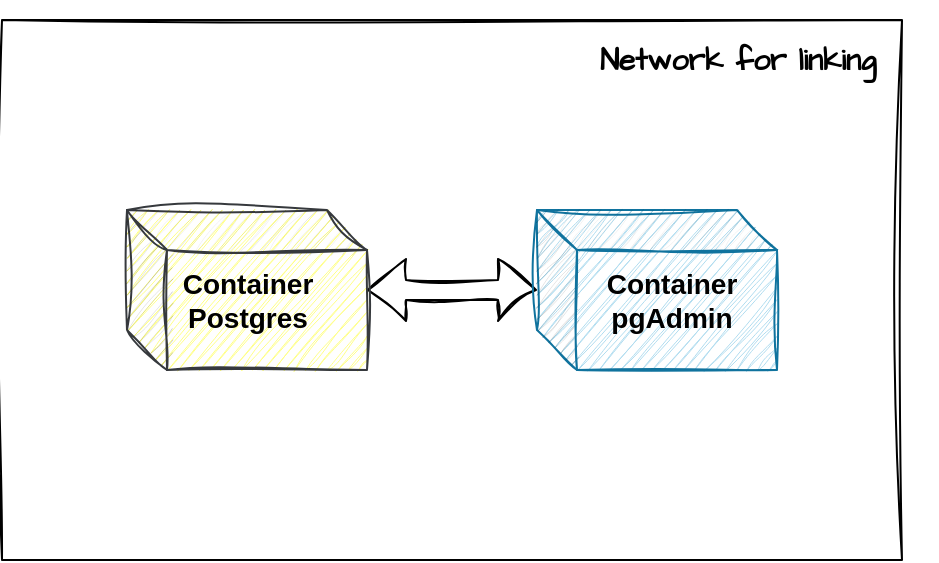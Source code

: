 <mxfile>
    <diagram id="wTZsb1V_YeJJDcbNXWzW" name="Page-1">
        <mxGraphModel dx="1146" dy="721" grid="1" gridSize="10" guides="1" tooltips="1" connect="1" arrows="1" fold="1" page="1" pageScale="1" pageWidth="850" pageHeight="1100" math="0" shadow="0">
            <root>
                <mxCell id="0"/>
                <mxCell id="1" parent="0"/>
                <mxCell id="5" value="" style="rounded=0;whiteSpace=wrap;html=1;sketch=1;curveFitting=1;jiggle=2;fillStyle=solid;" vertex="1" parent="1">
                    <mxGeometry x="200" y="240" width="450" height="270" as="geometry"/>
                </mxCell>
                <mxCell id="4" value="" style="edgeStyle=none;html=1;shape=flexArrow;startArrow=block;sketch=1;curveFitting=1;jiggle=2;" edge="1" parent="1" source="2" target="3">
                    <mxGeometry relative="1" as="geometry"/>
                </mxCell>
                <mxCell id="2" value="" style="shape=cube;whiteSpace=wrap;html=1;boundedLbl=1;backgroundOutline=1;darkOpacity=0.05;darkOpacity2=0.1;sketch=1;curveFitting=1;jiggle=2;fillColor=#ffff88;strokeColor=#36393d;" vertex="1" parent="1">
                    <mxGeometry x="262.5" y="335" width="120" height="80" as="geometry"/>
                </mxCell>
                <mxCell id="3" value="" style="shape=cube;whiteSpace=wrap;html=1;boundedLbl=1;backgroundOutline=1;darkOpacity=0.05;darkOpacity2=0.1;sketch=1;curveFitting=1;jiggle=2;fillColor=#b1ddf0;strokeColor=#10739e;" vertex="1" parent="1">
                    <mxGeometry x="467.5" y="335" width="120" height="80" as="geometry"/>
                </mxCell>
                <mxCell id="6" value="&lt;b&gt;&lt;font style=&quot;font-size: 14px;&quot;&gt;Container Postgres&lt;/font&gt;&lt;/b&gt;" style="text;html=1;strokeColor=none;fillColor=none;align=center;verticalAlign=middle;whiteSpace=wrap;rounded=0;sketch=1;curveFitting=1;jiggle=2;" vertex="1" parent="1">
                    <mxGeometry x="277.5" y="350" width="90" height="60" as="geometry"/>
                </mxCell>
                <mxCell id="7" value="&lt;b&gt;&lt;font style=&quot;font-size: 14px;&quot;&gt;Container pgAdmin&lt;/font&gt;&lt;/b&gt;" style="text;html=1;strokeColor=none;fillColor=none;align=center;verticalAlign=middle;whiteSpace=wrap;rounded=0;sketch=1;curveFitting=1;jiggle=2;" vertex="1" parent="1">
                    <mxGeometry x="490" y="350" width="90" height="60" as="geometry"/>
                </mxCell>
                <mxCell id="8" value="&lt;b&gt;&lt;font data-font-src=&quot;https://fonts.googleapis.com/css?family=Architects+Daughter&quot; face=&quot;Architects Daughter&quot; style=&quot;font-size: 15px;&quot;&gt;Network for linking&lt;/font&gt;&lt;/b&gt;" style="text;html=1;strokeColor=none;fillColor=none;align=center;verticalAlign=middle;whiteSpace=wrap;rounded=0;sketch=1;curveFitting=1;jiggle=2;" vertex="1" parent="1">
                    <mxGeometry x="467.5" y="230" width="200" height="60" as="geometry"/>
                </mxCell>
            </root>
        </mxGraphModel>
    </diagram>
</mxfile>
